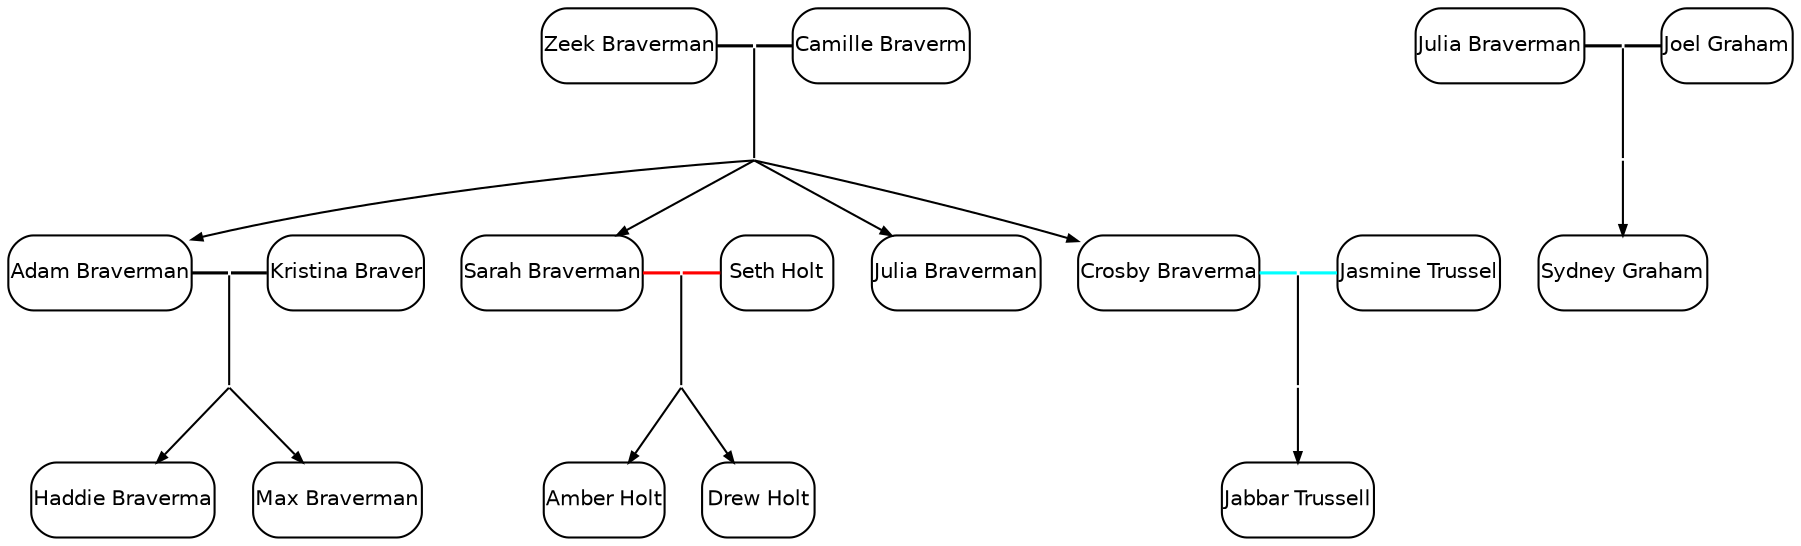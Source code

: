 graph {
  node [shape=rect style=rounded fontname=Helvetica fontsize=10 margin=0.02]
  splines=true
  overlap=false
  #pack=true
  #packMode="node"
  #ratio=1.5
  #rankdir="LR"
  #newrank=true


  subgraph {
    rank=same
    "Zeek Braverman" -- "Zeek Braverman_Camille Braverman" -- "Camille Braverman" [ penwidth=1.5 weight=2 len=0.7]
    "Zeek Braverman" [label="Zeek Braverman" tooltip="Zeek Braverman"]
    "Camille Braverman" [label="Camille Braverm" tooltip="Camille Braverman"]
    "Zeek Braverman_Camille Braverman" [ shape=none width=0 height=0 label=""]
  }

  "Zeek Braverman_Camille Braverman" -- "Zeek Braverman_Camille Braverman_sibs"

  "Zeek Braverman_Camille Braverman_sibs" [shape=none width=0 height=0 label=""]

  "Zeek Braverman_Camille Braverman_sibs" -- "Adam Braverman" [dir=forward arrowType=open arrowsize=0.5]
  "Zeek Braverman_Camille Braverman_sibs" -- "Sarah Braverman" [dir=forward arrowType=open arrowsize=0.5]
  "Zeek Braverman_Camille Braverman_sibs" -- "Julia Braverman" [dir=forward arrowType=open arrowsize=0.5]
  "Zeek Braverman_Camille Braverman_sibs" -- "Crosby Braverman" [dir=forward arrowType=open arrowsize=0.5]

  subgraph {
    rank=same
    "Adam Braverman" [label="Adam Braverman" tooltip="Adam Braverman"]
    "Sarah Braverman" [label="Sarah Braverman" tooltip="Sarah Braverman"]
    "Julia Braverman" [label="Julia Braverman" tooltip="Julia Braverman"]
    "Crosby Braverman" [label="Crosby Braverma" tooltip="Crosby Braverman"]
  }

  subgraph {
    rank=same
    "Adam Braverman" -- "Adam Braverman_Kristina Braverman" -- "Kristina Braverman" [ penwidth=1.5 weight=2 len=0.7]
    "Adam Braverman" [label="Adam Braverman" tooltip="Adam Braverman"]
    "Kristina Braverman" [label="Kristina Braver" tooltip="Kristina Braverman"]
    "Adam Braverman_Kristina Braverman" [ shape=none width=0 height=0 label=""]
  }

  "Adam Braverman_Kristina Braverman" -- "Adam Braverman_Kristina Braverman_sibs"

  "Adam Braverman_Kristina Braverman_sibs" [shape=none width=0 height=0 label=""]

  "Adam Braverman_Kristina Braverman_sibs" -- "Haddie Braverman" [dir=forward arrowType=open arrowsize=0.5]
  "Adam Braverman_Kristina Braverman_sibs" -- "Max Braverman" [dir=forward arrowType=open arrowsize=0.5]

  subgraph {
    rank=same
    "Haddie Braverman" [label="Haddie Braverma" tooltip="Haddie Braverman"]
    "Max Braverman" [label="Max Braverman" tooltip="Max Braverman"]
  }

  subgraph {
    rank=same
    "Sarah Braverman" -- "Sarah Braverman_Seth Holt" -- "Seth Holt" [ color=red penwidth=1.5 weight=2 len=0.7]
    "Sarah Braverman" [label="Sarah Braverman" tooltip="Sarah Braverman"]
    "Seth Holt" [label="Seth Holt" tooltip="Seth Holt"]
    "Sarah Braverman_Seth Holt" [ color=red shape=none width=0 height=0 label=""]
  }

  "Sarah Braverman_Seth Holt" -- "Sarah Braverman_Seth Holt_sibs"

  "Sarah Braverman_Seth Holt_sibs" [shape=none width=0 height=0 label=""]

  "Sarah Braverman_Seth Holt_sibs" -- "Amber Holt" [dir=forward arrowType=open arrowsize=0.5]
  "Sarah Braverman_Seth Holt_sibs" -- "Drew Holt" [dir=forward arrowType=open arrowsize=0.5]

  subgraph {
    rank=same
    "Amber Holt" [label="Amber Holt" tooltip="Amber Holt"]
    "Drew Holt" [label="Drew Holt" tooltip="Drew Holt"]
  }

  subgraph {
    rank=same
    "Julia Braverman-Graham" -- "Julia Braverman-Graham_Joel Graham" -- "Joel Graham" [ penwidth=1.5 weight=2 len=0.7]
    "Julia Braverman-Graham" [label="Julia Braverman" tooltip="Julia Braverman-Graham"]
    "Joel Graham" [label="Joel Graham" tooltip="Joel Graham"]
    "Julia Braverman-Graham_Joel Graham" [ shape=none width=0 height=0 label=""]
  }

  "Julia Braverman-Graham_Joel Graham" -- "Julia Braverman-Graham_Joel Graham_sibs"

  "Julia Braverman-Graham_Joel Graham_sibs" [shape=none width=0 height=0 label=""]

  "Julia Braverman-Graham_Joel Graham_sibs" -- "Sydney Graham" [dir=forward arrowType=open arrowsize=0.5]

  subgraph {
    rank=same
    "Sydney Graham" [label="Sydney Graham" tooltip="Sydney Graham"]
  }

  subgraph {
    rank=same
    "Crosby Braverman" -- "Crosby Braverman_Jasmine Trussell" -- "Jasmine Trussell" [ color=cyan penwidth=1.5 weight=2 len=0.7]
    "Crosby Braverman" [label="Crosby Braverma" tooltip="Crosby Braverman"]
    "Jasmine Trussell" [label="Jasmine Trussel" tooltip="Jasmine Trussell"]
    "Crosby Braverman_Jasmine Trussell" [ color=cyan shape=none width=0 height=0 label=""]
  }

  "Crosby Braverman_Jasmine Trussell" -- "Crosby Braverman_Jasmine Trussell_sibs"

  "Crosby Braverman_Jasmine Trussell_sibs" [shape=none width=0 height=0 label=""]

  "Crosby Braverman_Jasmine Trussell_sibs" -- "Jabbar Trussell" [dir=forward arrowType=open arrowsize=0.5]

  subgraph {
    rank=same
    "Jabbar Trussell" [label="Jabbar Trussell" tooltip="Jabbar Trussell"]
  }

}